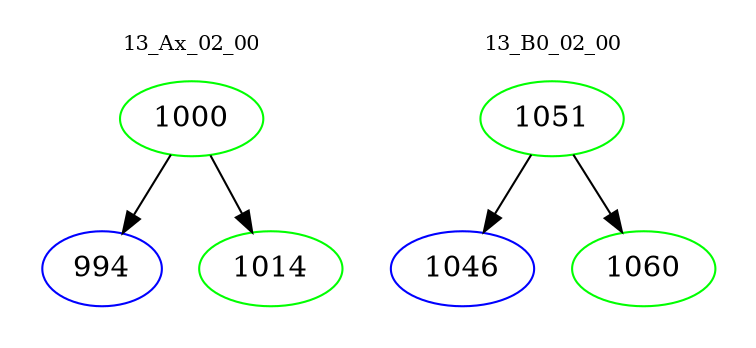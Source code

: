 digraph{
subgraph cluster_0 {
color = white
label = "13_Ax_02_00";
fontsize=10;
T0_1000 [label="1000", color="green"]
T0_1000 -> T0_994 [color="black"]
T0_994 [label="994", color="blue"]
T0_1000 -> T0_1014 [color="black"]
T0_1014 [label="1014", color="green"]
}
subgraph cluster_1 {
color = white
label = "13_B0_02_00";
fontsize=10;
T1_1051 [label="1051", color="green"]
T1_1051 -> T1_1046 [color="black"]
T1_1046 [label="1046", color="blue"]
T1_1051 -> T1_1060 [color="black"]
T1_1060 [label="1060", color="green"]
}
}
